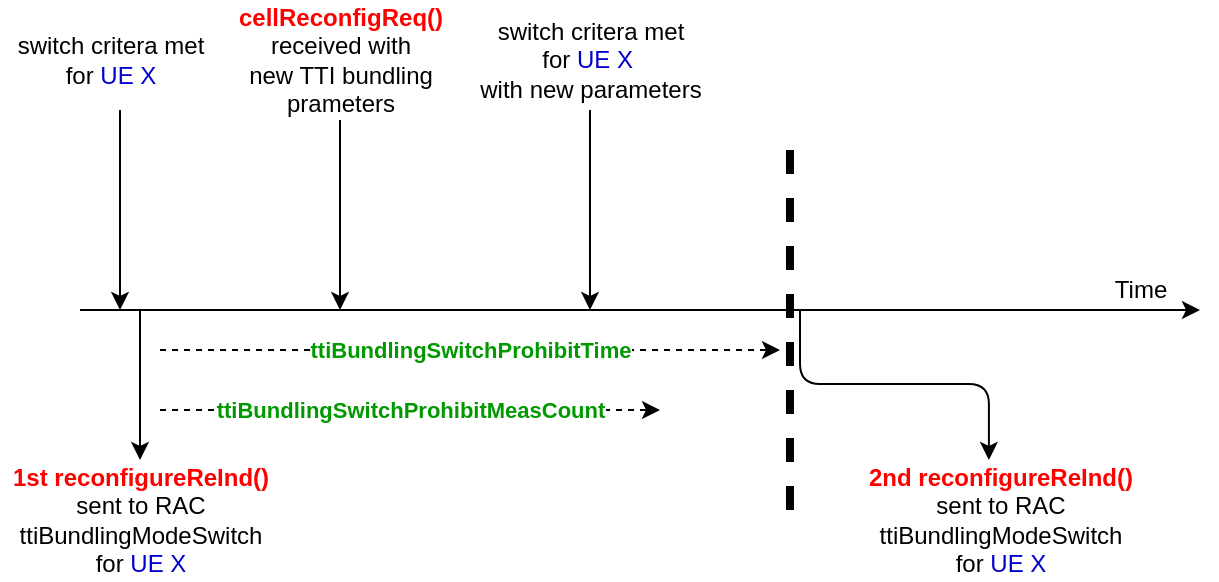<mxfile version="13.1.0" type="github">
  <diagram id="QcdAoi0KGko8-FuSthRJ" name="第 1 页">
    <mxGraphModel dx="1422" dy="842" grid="1" gridSize="10" guides="1" tooltips="1" connect="1" arrows="1" fold="1" page="1" pageScale="1" pageWidth="827" pageHeight="1169" math="0" shadow="0">
      <root>
        <mxCell id="0" />
        <mxCell id="1" parent="0" />
        <mxCell id="O6M5dlXgHGTtqDc8b6_2-1" value="" style="endArrow=classic;html=1;" edge="1" parent="1">
          <mxGeometry width="50" height="50" relative="1" as="geometry">
            <mxPoint x="110" y="400" as="sourcePoint" />
            <mxPoint x="670" y="400" as="targetPoint" />
          </mxGeometry>
        </mxCell>
        <mxCell id="O6M5dlXgHGTtqDc8b6_2-2" value="" style="edgeStyle=elbowEdgeStyle;elbow=vertical;endArrow=classic;html=1;" edge="1" parent="1" target="O6M5dlXgHGTtqDc8b6_2-3">
          <mxGeometry width="50" height="50" relative="1" as="geometry">
            <mxPoint x="140" y="400" as="sourcePoint" />
            <mxPoint x="130" y="430" as="targetPoint" />
          </mxGeometry>
        </mxCell>
        <mxCell id="O6M5dlXgHGTtqDc8b6_2-3" value="&lt;b&gt;&lt;font color=&quot;#FF0000&quot;&gt;1st reconfigureReInd()&lt;/font&gt;&lt;/b&gt; &lt;br&gt;&lt;div&gt;sent to RAC &lt;br&gt;&lt;/div&gt;&lt;div&gt;ttiBundlingModeSwitch &lt;br&gt;&lt;/div&gt;&lt;div&gt;for &lt;font color=&quot;#0000CC&quot;&gt;UE X&lt;/font&gt;&lt;br&gt;&lt;/div&gt;" style="text;html=1;resizable=0;autosize=1;align=center;verticalAlign=middle;points=[];fillColor=none;strokeColor=none;rounded=0;rotation=0;" vertex="1" parent="1">
          <mxGeometry x="70" y="475" width="140" height="60" as="geometry" />
        </mxCell>
        <mxCell id="O6M5dlXgHGTtqDc8b6_2-5" value="" style="edgeStyle=elbowEdgeStyle;elbow=vertical;endArrow=classic;html=1;" edge="1" parent="1" source="O6M5dlXgHGTtqDc8b6_2-10">
          <mxGeometry width="50" height="50" relative="1" as="geometry">
            <mxPoint x="240" y="310" as="sourcePoint" />
            <mxPoint x="240" y="400" as="targetPoint" />
          </mxGeometry>
        </mxCell>
        <mxCell id="O6M5dlXgHGTtqDc8b6_2-7" value="&lt;font color=&quot;#009900&quot;&gt;&lt;b&gt;ttiBundlingSwitchProhibitTime&lt;/b&gt;&lt;/font&gt;" style="endArrow=classic;html=1;dashed=1;" edge="1" parent="1">
          <mxGeometry width="50" height="50" relative="1" as="geometry">
            <mxPoint x="150" y="420" as="sourcePoint" />
            <mxPoint x="460" y="420" as="targetPoint" />
          </mxGeometry>
        </mxCell>
        <mxCell id="O6M5dlXgHGTtqDc8b6_2-8" value="&lt;font color=&quot;#009900&quot;&gt;&lt;b&gt;ttiBundlingSwitchProhibitMeasCount&lt;/b&gt;&lt;/font&gt;" style="endArrow=classic;html=1;dashed=1;" edge="1" parent="1">
          <mxGeometry width="50" height="50" relative="1" as="geometry">
            <mxPoint x="150" y="450" as="sourcePoint" />
            <mxPoint x="400" y="450" as="targetPoint" />
          </mxGeometry>
        </mxCell>
        <mxCell id="O6M5dlXgHGTtqDc8b6_2-10" value="&lt;div&gt;&lt;b&gt;&lt;font color=&quot;#FF0000&quot;&gt;cellReconfigReq()&lt;/font&gt;&lt;/b&gt; &lt;br&gt;&lt;/div&gt;&lt;div&gt;received with &lt;br&gt;&lt;/div&gt;&lt;div&gt;new TTI bundling &lt;br&gt;&lt;/div&gt;&lt;div&gt;prameters &lt;br&gt;&lt;/div&gt;" style="text;html=1;resizable=0;autosize=1;align=center;verticalAlign=middle;points=[];fillColor=none;strokeColor=none;rounded=0;" vertex="1" parent="1">
          <mxGeometry x="180" y="245" width="120" height="60" as="geometry" />
        </mxCell>
        <mxCell id="O6M5dlXgHGTtqDc8b6_2-11" value="&lt;div&gt;switch critera met &lt;br&gt;&lt;/div&gt;&lt;div&gt;for &lt;font color=&quot;#0000CC&quot;&gt;UE X&lt;/font&gt;&amp;nbsp; &lt;br&gt;&lt;/div&gt;&lt;div&gt;with new parameters&lt;br&gt;&lt;/div&gt;" style="text;html=1;resizable=0;autosize=1;align=center;verticalAlign=middle;points=[];fillColor=none;strokeColor=none;rounded=0;" vertex="1" parent="1">
          <mxGeometry x="300" y="250" width="130" height="50" as="geometry" />
        </mxCell>
        <mxCell id="O6M5dlXgHGTtqDc8b6_2-12" value="" style="edgeStyle=elbowEdgeStyle;elbow=vertical;endArrow=classic;html=1;" edge="1" parent="1" source="O6M5dlXgHGTtqDc8b6_2-11">
          <mxGeometry width="50" height="50" relative="1" as="geometry">
            <mxPoint x="360" y="320" as="sourcePoint" />
            <mxPoint x="365" y="400" as="targetPoint" />
            <Array as="points">
              <mxPoint x="365" y="330" />
              <mxPoint x="380" y="360" />
              <mxPoint x="390" y="330" />
              <mxPoint x="380" y="350" />
              <mxPoint x="334" y="360" />
              <mxPoint x="520" y="350" />
              <mxPoint x="360" y="330" />
            </Array>
          </mxGeometry>
        </mxCell>
        <mxCell id="O6M5dlXgHGTtqDc8b6_2-13" value="" style="line;strokeWidth=4;direction=south;html=1;perimeter=backbonePerimeter;points=[];outlineConnect=0;dashed=1;" vertex="1" parent="1">
          <mxGeometry x="460" y="320" width="10" height="190" as="geometry" />
        </mxCell>
        <mxCell id="O6M5dlXgHGTtqDc8b6_2-15" value="" style="edgeStyle=elbowEdgeStyle;elbow=vertical;endArrow=classic;html=1;entryX=0.463;entryY=0;entryDx=0;entryDy=0;entryPerimeter=0;" edge="1" parent="1" target="O6M5dlXgHGTtqDc8b6_2-16">
          <mxGeometry width="50" height="50" relative="1" as="geometry">
            <mxPoint x="470" y="400" as="sourcePoint" />
            <mxPoint x="520" y="473" as="targetPoint" />
            <Array as="points">
              <mxPoint x="510" y="437" />
            </Array>
          </mxGeometry>
        </mxCell>
        <mxCell id="O6M5dlXgHGTtqDc8b6_2-16" value="&lt;div&gt;&lt;b&gt;&lt;font color=&quot;#FF0000&quot;&gt;2nd reconfigureReInd()&lt;/font&gt;&lt;/b&gt; &lt;br&gt;&lt;/div&gt;&lt;div&gt;sent to RAC&lt;br&gt;&lt;/div&gt;&lt;div&gt;ttiBundlingModeSwitch&lt;br&gt;&lt;/div&gt;&lt;div&gt;for &lt;font color=&quot;#0000CC&quot;&gt;UE X&lt;/font&gt;&lt;br&gt;&lt;/div&gt;" style="text;html=1;resizable=0;autosize=1;align=center;verticalAlign=middle;points=[];fillColor=none;strokeColor=none;rounded=0;rotation=0;" vertex="1" parent="1">
          <mxGeometry x="495" y="475" width="150" height="60" as="geometry" />
        </mxCell>
        <mxCell id="O6M5dlXgHGTtqDc8b6_2-17" value="Time" style="text;html=1;resizable=0;autosize=1;align=center;verticalAlign=middle;points=[];fillColor=none;strokeColor=none;rounded=0;dashed=1;" vertex="1" parent="1">
          <mxGeometry x="620" y="380" width="40" height="20" as="geometry" />
        </mxCell>
        <mxCell id="O6M5dlXgHGTtqDc8b6_2-18" value="" style="edgeStyle=elbowEdgeStyle;elbow=vertical;endArrow=classic;html=1;" edge="1" parent="1">
          <mxGeometry width="50" height="50" relative="1" as="geometry">
            <mxPoint x="130" y="300" as="sourcePoint" />
            <mxPoint x="130" y="400" as="targetPoint" />
          </mxGeometry>
        </mxCell>
        <mxCell id="O6M5dlXgHGTtqDc8b6_2-19" value="&lt;div&gt;switch critera met&lt;/div&gt;&lt;div&gt;for &lt;font color=&quot;#0000CC&quot;&gt;UE X&lt;/font&gt;&lt;br&gt;&lt;/div&gt;" style="text;html=1;resizable=0;autosize=1;align=center;verticalAlign=middle;points=[];fillColor=none;strokeColor=none;rounded=0;" vertex="1" parent="1">
          <mxGeometry x="70" y="260" width="110" height="30" as="geometry" />
        </mxCell>
      </root>
    </mxGraphModel>
  </diagram>
</mxfile>

